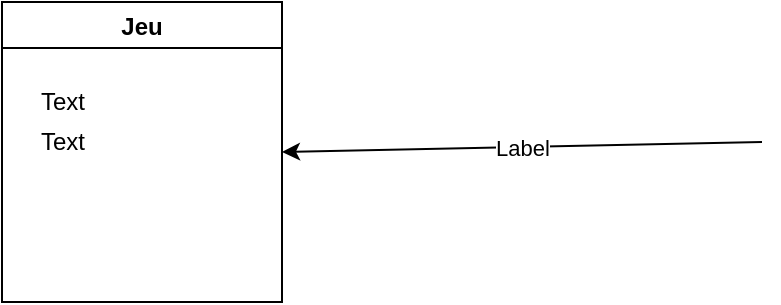 <mxfile version="13.6.5">
    <diagram id="VXF_vrMQH1jNgmrJ50Tt" name="Page-1">
        <mxGraphModel dx="597" dy="264" grid="1" gridSize="10" guides="1" tooltips="1" connect="1" arrows="1" fold="1" page="1" pageScale="1" pageWidth="827" pageHeight="1169" math="0" shadow="0">
            <root>
                <mxCell id="0"/>
                <mxCell id="1" parent="0"/>
                <mxCell id="2" value="Jeu" style="swimlane;" vertex="1" parent="1">
                    <mxGeometry x="230" y="100" width="140" height="150" as="geometry"/>
                </mxCell>
                <mxCell id="3" value="Text" style="text;html=1;align=center;verticalAlign=middle;resizable=0;points=[];autosize=1;" vertex="1" parent="2">
                    <mxGeometry x="10" y="40" width="40" height="20" as="geometry"/>
                </mxCell>
                <mxCell id="4" value="Text" style="text;html=1;align=center;verticalAlign=middle;resizable=0;points=[];autosize=1;" vertex="1" parent="2">
                    <mxGeometry x="10" y="60" width="40" height="20" as="geometry"/>
                </mxCell>
                <mxCell id="5" value="" style="endArrow=classic;html=1;entryX=1;entryY=0.5;entryDx=0;entryDy=0;" edge="1" parent="1" target="2">
                    <mxGeometry relative="1" as="geometry">
                        <mxPoint x="610" y="170" as="sourcePoint"/>
                        <mxPoint x="540" y="170" as="targetPoint"/>
                    </mxGeometry>
                </mxCell>
                <mxCell id="6" value="Label" style="edgeLabel;resizable=0;html=1;align=center;verticalAlign=middle;" connectable="0" vertex="1" parent="5">
                    <mxGeometry relative="1" as="geometry"/>
                </mxCell>
            </root>
        </mxGraphModel>
    </diagram>
</mxfile>